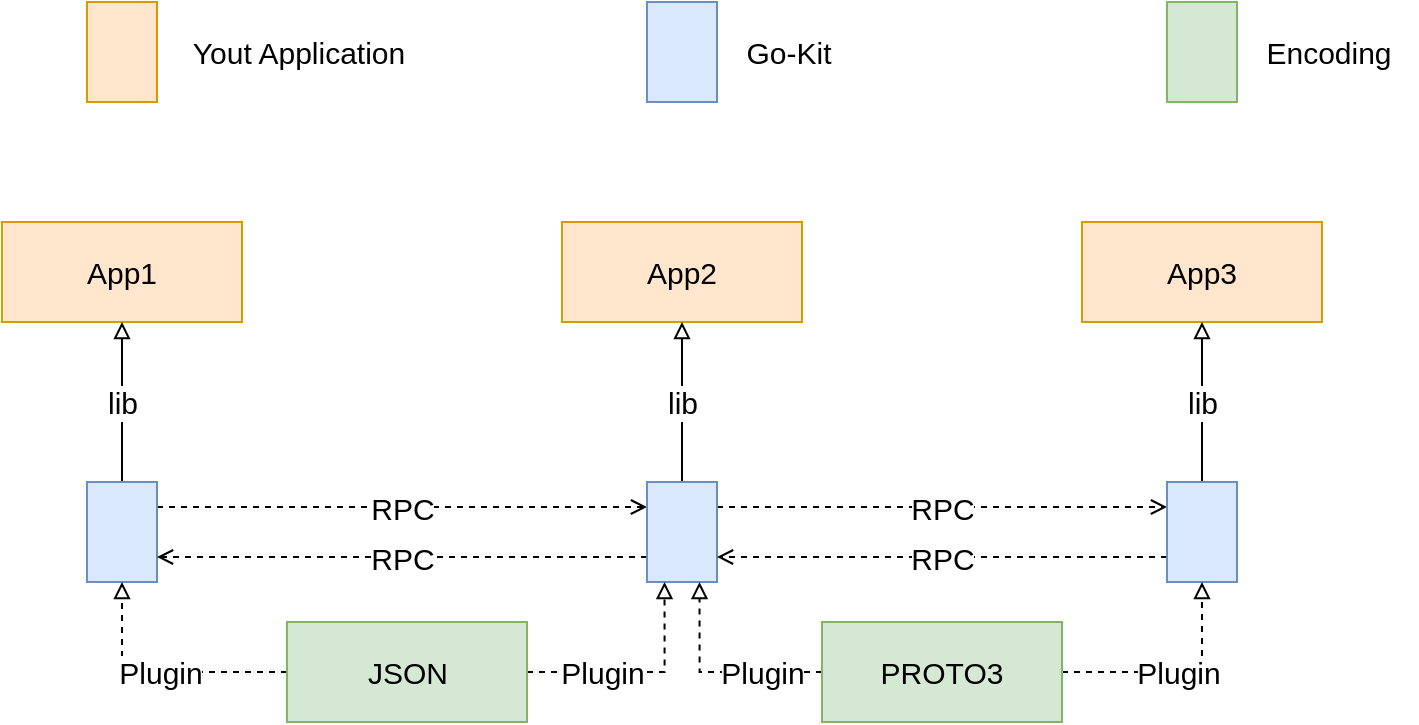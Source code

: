 <mxfile version="20.0.2" type="device" pages="3"><diagram id="E2gfrsOpQjifilbZrw2s" name="README"><mxGraphModel dx="1422" dy="775" grid="1" gridSize="10" guides="1" tooltips="1" connect="1" arrows="1" fold="1" page="1" pageScale="1" pageWidth="827" pageHeight="1169" math="0" shadow="0"><root><mxCell id="0"/><mxCell id="1" parent="0"/><mxCell id="7Rr8pOunTJffad2mOTP_-1" value="App1" style="rounded=0;whiteSpace=wrap;html=1;fontSize=15;fillColor=#ffe6cc;strokeColor=#d79b00;" parent="1" vertex="1"><mxGeometry x="40" y="460" width="120" height="50" as="geometry"/></mxCell><mxCell id="7Rr8pOunTJffad2mOTP_-2" value="App2" style="rounded=0;whiteSpace=wrap;html=1;fontSize=15;fillColor=#ffe6cc;strokeColor=#d79b00;" parent="1" vertex="1"><mxGeometry x="320" y="460" width="120" height="50" as="geometry"/></mxCell><mxCell id="7Rr8pOunTJffad2mOTP_-3" value="App3" style="rounded=0;whiteSpace=wrap;html=1;fontSize=15;fillColor=#ffe6cc;strokeColor=#d79b00;" parent="1" vertex="1"><mxGeometry x="580" y="460" width="120" height="50" as="geometry"/></mxCell><mxCell id="7Rr8pOunTJffad2mOTP_-4" value="" style="rounded=0;whiteSpace=wrap;html=1;fontSize=15;fillColor=#ffe6cc;strokeColor=#d79b00;" parent="1" vertex="1"><mxGeometry x="82.5" y="350" width="35" height="50" as="geometry"/></mxCell><mxCell id="7Rr8pOunTJffad2mOTP_-5" value="Yout Application" style="text;html=1;align=center;verticalAlign=middle;resizable=0;points=[];autosize=1;strokeColor=none;fillColor=none;fontSize=15;" parent="1" vertex="1"><mxGeometry x="122.5" y="360" width="130" height="30" as="geometry"/></mxCell><mxCell id="7Rr8pOunTJffad2mOTP_-7" value="" style="rounded=0;whiteSpace=wrap;html=1;fontSize=15;fillColor=#dae8fc;strokeColor=#6c8ebf;" parent="1" vertex="1"><mxGeometry x="362.5" y="350" width="35" height="50" as="geometry"/></mxCell><mxCell id="7Rr8pOunTJffad2mOTP_-8" value="Go-Kit" style="text;html=1;align=center;verticalAlign=middle;resizable=0;points=[];autosize=1;strokeColor=none;fillColor=none;fontSize=15;" parent="1" vertex="1"><mxGeometry x="397.5" y="360" width="70" height="30" as="geometry"/></mxCell><mxCell id="7Rr8pOunTJffad2mOTP_-12" value="lib" style="edgeStyle=orthogonalEdgeStyle;rounded=0;orthogonalLoop=1;jettySize=auto;html=1;exitX=0.5;exitY=0;exitDx=0;exitDy=0;entryX=0.5;entryY=1;entryDx=0;entryDy=0;fontSize=15;endArrow=block;endFill=0;" parent="1" source="7Rr8pOunTJffad2mOTP_-9" target="7Rr8pOunTJffad2mOTP_-1" edge="1"><mxGeometry relative="1" as="geometry"/></mxCell><mxCell id="7Rr8pOunTJffad2mOTP_-15" value="RPC" style="edgeStyle=orthogonalEdgeStyle;rounded=0;orthogonalLoop=1;jettySize=auto;html=1;exitX=1;exitY=0.25;exitDx=0;exitDy=0;entryX=0;entryY=0.25;entryDx=0;entryDy=0;fontSize=15;endArrow=open;endFill=0;dashed=1;" parent="1" source="7Rr8pOunTJffad2mOTP_-9" target="7Rr8pOunTJffad2mOTP_-10" edge="1"><mxGeometry relative="1" as="geometry"/></mxCell><mxCell id="7Rr8pOunTJffad2mOTP_-9" value="" style="rounded=0;whiteSpace=wrap;html=1;fontSize=15;fillColor=#dae8fc;strokeColor=#6c8ebf;" parent="1" vertex="1"><mxGeometry x="82.5" y="590" width="35" height="50" as="geometry"/></mxCell><mxCell id="7Rr8pOunTJffad2mOTP_-13" value="lib" style="edgeStyle=orthogonalEdgeStyle;rounded=0;orthogonalLoop=1;jettySize=auto;html=1;exitX=0.5;exitY=0;exitDx=0;exitDy=0;fontSize=15;endArrow=block;endFill=0;" parent="1" source="7Rr8pOunTJffad2mOTP_-10" target="7Rr8pOunTJffad2mOTP_-2" edge="1"><mxGeometry relative="1" as="geometry"/></mxCell><mxCell id="7Rr8pOunTJffad2mOTP_-16" value="RPC" style="edgeStyle=orthogonalEdgeStyle;rounded=0;orthogonalLoop=1;jettySize=auto;html=1;exitX=0;exitY=0.75;exitDx=0;exitDy=0;entryX=1;entryY=0.75;entryDx=0;entryDy=0;dashed=1;fontSize=15;endArrow=open;endFill=0;" parent="1" source="7Rr8pOunTJffad2mOTP_-10" target="7Rr8pOunTJffad2mOTP_-9" edge="1"><mxGeometry relative="1" as="geometry"/></mxCell><mxCell id="7Rr8pOunTJffad2mOTP_-17" value="RPC" style="edgeStyle=orthogonalEdgeStyle;rounded=0;orthogonalLoop=1;jettySize=auto;html=1;exitX=1;exitY=0.25;exitDx=0;exitDy=0;entryX=0;entryY=0.25;entryDx=0;entryDy=0;dashed=1;fontSize=15;endArrow=open;endFill=0;" parent="1" source="7Rr8pOunTJffad2mOTP_-10" target="7Rr8pOunTJffad2mOTP_-11" edge="1"><mxGeometry relative="1" as="geometry"/></mxCell><mxCell id="7Rr8pOunTJffad2mOTP_-10" value="" style="rounded=0;whiteSpace=wrap;html=1;fontSize=15;fillColor=#dae8fc;strokeColor=#6c8ebf;" parent="1" vertex="1"><mxGeometry x="362.5" y="590" width="35" height="50" as="geometry"/></mxCell><mxCell id="7Rr8pOunTJffad2mOTP_-14" value="lib" style="edgeStyle=orthogonalEdgeStyle;rounded=0;orthogonalLoop=1;jettySize=auto;html=1;exitX=0.5;exitY=0;exitDx=0;exitDy=0;entryX=0.5;entryY=1;entryDx=0;entryDy=0;fontSize=15;endArrow=block;endFill=0;" parent="1" source="7Rr8pOunTJffad2mOTP_-11" target="7Rr8pOunTJffad2mOTP_-3" edge="1"><mxGeometry relative="1" as="geometry"/></mxCell><mxCell id="7Rr8pOunTJffad2mOTP_-18" value="RPC" style="edgeStyle=orthogonalEdgeStyle;rounded=0;orthogonalLoop=1;jettySize=auto;html=1;exitX=0;exitY=0.75;exitDx=0;exitDy=0;entryX=1;entryY=0.75;entryDx=0;entryDy=0;dashed=1;fontSize=15;endArrow=open;endFill=0;" parent="1" source="7Rr8pOunTJffad2mOTP_-11" target="7Rr8pOunTJffad2mOTP_-10" edge="1"><mxGeometry relative="1" as="geometry"/></mxCell><mxCell id="7Rr8pOunTJffad2mOTP_-11" value="" style="rounded=0;whiteSpace=wrap;html=1;fontSize=15;fillColor=#dae8fc;strokeColor=#6c8ebf;" parent="1" vertex="1"><mxGeometry x="622.5" y="590" width="35" height="50" as="geometry"/></mxCell><mxCell id="7Rr8pOunTJffad2mOTP_-25" value="Plugin" style="edgeStyle=orthogonalEdgeStyle;rounded=0;orthogonalLoop=1;jettySize=auto;html=1;exitX=1;exitY=0.5;exitDx=0;exitDy=0;entryX=0.25;entryY=1;entryDx=0;entryDy=0;dashed=1;fontSize=15;endArrow=block;endFill=0;" parent="1" source="7Rr8pOunTJffad2mOTP_-20" target="7Rr8pOunTJffad2mOTP_-10" edge="1"><mxGeometry x="-0.341" relative="1" as="geometry"><mxPoint as="offset"/></mxGeometry></mxCell><mxCell id="7Rr8pOunTJffad2mOTP_-28" value="Plugin" style="edgeStyle=orthogonalEdgeStyle;rounded=0;orthogonalLoop=1;jettySize=auto;html=1;exitX=0;exitY=0.5;exitDx=0;exitDy=0;entryX=0.5;entryY=1;entryDx=0;entryDy=0;dashed=1;fontSize=15;endArrow=block;endFill=0;" parent="1" source="7Rr8pOunTJffad2mOTP_-20" target="7Rr8pOunTJffad2mOTP_-9" edge="1"><mxGeometry relative="1" as="geometry"/></mxCell><mxCell id="7Rr8pOunTJffad2mOTP_-20" value="JSON" style="rounded=0;whiteSpace=wrap;html=1;fontSize=15;fillColor=#d5e8d4;strokeColor=#82b366;" parent="1" vertex="1"><mxGeometry x="182.5" y="660" width="120" height="50" as="geometry"/></mxCell><mxCell id="7Rr8pOunTJffad2mOTP_-26" value="Plugin" style="edgeStyle=orthogonalEdgeStyle;rounded=0;orthogonalLoop=1;jettySize=auto;html=1;exitX=0;exitY=0.5;exitDx=0;exitDy=0;entryX=0.75;entryY=1;entryDx=0;entryDy=0;dashed=1;fontSize=15;endArrow=block;endFill=0;" parent="1" source="7Rr8pOunTJffad2mOTP_-21" target="7Rr8pOunTJffad2mOTP_-10" edge="1"><mxGeometry x="-0.435" relative="1" as="geometry"><mxPoint as="offset"/></mxGeometry></mxCell><mxCell id="7Rr8pOunTJffad2mOTP_-27" value="Plugin" style="edgeStyle=orthogonalEdgeStyle;rounded=0;orthogonalLoop=1;jettySize=auto;html=1;exitX=1;exitY=0.5;exitDx=0;exitDy=0;dashed=1;fontSize=15;endArrow=block;endFill=0;" parent="1" source="7Rr8pOunTJffad2mOTP_-21" target="7Rr8pOunTJffad2mOTP_-11" edge="1"><mxGeometry relative="1" as="geometry"/></mxCell><mxCell id="7Rr8pOunTJffad2mOTP_-21" value="PROTO3" style="rounded=0;whiteSpace=wrap;html=1;fontSize=15;fillColor=#d5e8d4;strokeColor=#82b366;" parent="1" vertex="1"><mxGeometry x="450" y="660" width="120" height="50" as="geometry"/></mxCell><mxCell id="7Rr8pOunTJffad2mOTP_-22" value="" style="rounded=0;whiteSpace=wrap;html=1;fontSize=15;fillColor=#d5e8d4;strokeColor=#82b366;" parent="1" vertex="1"><mxGeometry x="622.5" y="350" width="35" height="50" as="geometry"/></mxCell><mxCell id="7Rr8pOunTJffad2mOTP_-23" value="Encoding" style="text;html=1;align=center;verticalAlign=middle;resizable=0;points=[];autosize=1;strokeColor=none;fillColor=none;fontSize=15;" parent="1" vertex="1"><mxGeometry x="657.5" y="360" width="90" height="30" as="geometry"/></mxCell></root></mxGraphModel></diagram><diagram id="tXKjlMoY9OO0CKo1UEwu" name="StringSVC"><mxGraphModel dx="2249" dy="716" grid="1" gridSize="10" guides="1" tooltips="1" connect="1" arrows="1" fold="1" page="1" pageScale="1" pageWidth="827" pageHeight="1169" math="0" shadow="0"><root><mxCell id="0"/><mxCell id="1" parent="0"/><mxCell id="O9JobuJsX6wNiDV-Lh7c-1" value="StringService" style="rounded=0;whiteSpace=wrap;html=1;dashed=1;fontSize=16;" vertex="1" parent="1"><mxGeometry x="350" y="370" width="120" height="50" as="geometry"/></mxCell><mxCell id="O9JobuJsX6wNiDV-Lh7c-3" style="edgeStyle=orthogonalEdgeStyle;rounded=0;orthogonalLoop=1;jettySize=auto;html=1;exitX=0;exitY=0.5;exitDx=0;exitDy=0;fontSize=16;endArrow=block;endFill=1;" edge="1" parent="1" source="O9JobuJsX6wNiDV-Lh7c-2" target="O9JobuJsX6wNiDV-Lh7c-1"><mxGeometry relative="1" as="geometry"/></mxCell><mxCell id="O9JobuJsX6wNiDV-Lh7c-2" value="stringService" style="rounded=0;whiteSpace=wrap;html=1;fontSize=16;" vertex="1" parent="1"><mxGeometry x="579" y="370" width="120" height="50" as="geometry"/></mxCell><mxCell id="O9JobuJsX6wNiDV-Lh7c-6" style="edgeStyle=orthogonalEdgeStyle;rounded=0;orthogonalLoop=1;jettySize=auto;html=1;exitX=1;exitY=0.5;exitDx=0;exitDy=0;entryX=0;entryY=0.5;entryDx=0;entryDy=0;fontSize=16;endArrow=open;endFill=0;" edge="1" parent="1" source="O9JobuJsX6wNiDV-Lh7c-5" target="O9JobuJsX6wNiDV-Lh7c-1"><mxGeometry relative="1" as="geometry"/></mxCell><mxCell id="O9JobuJsX6wNiDV-Lh7c-11" value="define" style="edgeStyle=orthogonalEdgeStyle;rounded=0;orthogonalLoop=1;jettySize=auto;html=1;exitX=0.5;exitY=0;exitDx=0;exitDy=0;entryX=0.5;entryY=1;entryDx=0;entryDy=0;fontSize=16;endArrow=open;endFill=0;strokeWidth=2;dashed=1;strokeColor=#0000FF;fontStyle=1;fontColor=#0000FF;" edge="1" parent="1" source="O9JobuJsX6wNiDV-Lh7c-5" target="O9JobuJsX6wNiDV-Lh7c-7"><mxGeometry relative="1" as="geometry"/></mxCell><mxCell id="O9JobuJsX6wNiDV-Lh7c-12" value="define" style="edgeStyle=orthogonalEdgeStyle;rounded=0;orthogonalLoop=1;jettySize=auto;html=1;exitX=0.5;exitY=1;exitDx=0;exitDy=0;fontSize=16;endArrow=open;endFill=0;strokeWidth=2;dashed=1;strokeColor=#0000FF;fontStyle=1;fontColor=#0000FF;" edge="1" parent="1" source="O9JobuJsX6wNiDV-Lh7c-5" target="O9JobuJsX6wNiDV-Lh7c-9"><mxGeometry relative="1" as="geometry"/></mxCell><mxCell id="O9JobuJsX6wNiDV-Lh7c-19" value="wrapper" style="edgeStyle=orthogonalEdgeStyle;rounded=0;orthogonalLoop=1;jettySize=auto;html=1;exitX=0;exitY=0.5;exitDx=0;exitDy=0;fontSize=16;endArrow=open;endFill=0;dashed=1;strokeWidth=2;fillColor=#dae8fc;strokeColor=#0000FF;fontStyle=1;fontColor=#0000FF;" edge="1" parent="1" source="O9JobuJsX6wNiDV-Lh7c-5" target="O9JobuJsX6wNiDV-Lh7c-10"><mxGeometry relative="1" as="geometry"/></mxCell><mxCell id="O9JobuJsX6wNiDV-Lh7c-5" value="Count" style="rounded=0;whiteSpace=wrap;html=1;dashed=1;fontSize=16;shadow=1;" vertex="1" parent="1"><mxGeometry x="140" y="370" width="120" height="50" as="geometry"/></mxCell><mxCell id="O9JobuJsX6wNiDV-Lh7c-15" style="edgeStyle=orthogonalEdgeStyle;rounded=0;orthogonalLoop=1;jettySize=auto;html=1;exitX=0;exitY=0.5;exitDx=0;exitDy=0;fontSize=16;endArrow=open;endFill=0;" edge="1" parent="1" source="O9JobuJsX6wNiDV-Lh7c-7" target="O9JobuJsX6wNiDV-Lh7c-13"><mxGeometry relative="1" as="geometry"/></mxCell><mxCell id="O9JobuJsX6wNiDV-Lh7c-7" value="countRequest" style="rounded=0;whiteSpace=wrap;html=1;fontSize=16;shadow=0;" vertex="1" parent="1"><mxGeometry x="140" y="240" width="120" height="50" as="geometry"/></mxCell><mxCell id="O9JobuJsX6wNiDV-Lh7c-16" style="edgeStyle=orthogonalEdgeStyle;rounded=0;orthogonalLoop=1;jettySize=auto;html=1;exitX=0;exitY=0.5;exitDx=0;exitDy=0;entryX=1;entryY=0.5;entryDx=0;entryDy=0;fontSize=16;endArrow=open;endFill=0;" edge="1" parent="1" source="O9JobuJsX6wNiDV-Lh7c-9" target="O9JobuJsX6wNiDV-Lh7c-14"><mxGeometry relative="1" as="geometry"/></mxCell><mxCell id="O9JobuJsX6wNiDV-Lh7c-9" value="countResponse" style="rounded=0;whiteSpace=wrap;html=1;fontSize=16;shadow=0;" vertex="1" parent="1"><mxGeometry x="140" y="500" width="120" height="50" as="geometry"/></mxCell><mxCell id="O9JobuJsX6wNiDV-Lh7c-18" style="edgeStyle=orthogonalEdgeStyle;rounded=0;orthogonalLoop=1;jettySize=auto;html=1;exitX=0.5;exitY=1;exitDx=0;exitDy=0;entryX=0.5;entryY=0;entryDx=0;entryDy=0;fontSize=16;endArrow=open;endFill=0;" edge="1" parent="1" source="O9JobuJsX6wNiDV-Lh7c-10" target="O9JobuJsX6wNiDV-Lh7c-14"><mxGeometry relative="1" as="geometry"/></mxCell><mxCell id="O9JobuJsX6wNiDV-Lh7c-23" style="edgeStyle=orthogonalEdgeStyle;rounded=0;orthogonalLoop=1;jettySize=auto;html=1;exitX=0;exitY=0.5;exitDx=0;exitDy=0;entryX=1;entryY=0.5;entryDx=0;entryDy=0;dashed=1;fontSize=16;fontColor=#0000FF;endArrow=open;endFill=0;strokeWidth=2;" edge="1" parent="1" source="O9JobuJsX6wNiDV-Lh7c-10" target="O9JobuJsX6wNiDV-Lh7c-22"><mxGeometry relative="1" as="geometry"/></mxCell><mxCell id="O9JobuJsX6wNiDV-Lh7c-10" value="Endpoint" style="rounded=0;whiteSpace=wrap;html=1;fontSize=16;shadow=0;" vertex="1" parent="1"><mxGeometry x="-90" y="370" width="120" height="50" as="geometry"/></mxCell><mxCell id="O9JobuJsX6wNiDV-Lh7c-17" style="edgeStyle=orthogonalEdgeStyle;rounded=0;orthogonalLoop=1;jettySize=auto;html=1;exitX=0.5;exitY=1;exitDx=0;exitDy=0;entryX=0.5;entryY=0;entryDx=0;entryDy=0;fontSize=16;endArrow=open;endFill=0;" edge="1" parent="1" source="O9JobuJsX6wNiDV-Lh7c-13" target="O9JobuJsX6wNiDV-Lh7c-10"><mxGeometry relative="1" as="geometry"/></mxCell><mxCell id="O9JobuJsX6wNiDV-Lh7c-13" value="interface{}" style="rounded=0;whiteSpace=wrap;html=1;shadow=0;fontSize=16;dashed=1;" vertex="1" parent="1"><mxGeometry x="-75" y="240" width="90" height="50" as="geometry"/></mxCell><mxCell id="O9JobuJsX6wNiDV-Lh7c-14" value="interface{}" style="rounded=0;whiteSpace=wrap;html=1;shadow=0;fontSize=16;dashed=1;" vertex="1" parent="1"><mxGeometry x="-75" y="500" width="90" height="50" as="geometry"/></mxCell><mxCell id="O9JobuJsX6wNiDV-Lh7c-22" value="Transport" style="rounded=0;whiteSpace=wrap;html=1;shadow=0;dashed=1;fontSize=16;" vertex="1" parent="1"><mxGeometry x="-290" y="367.5" width="120" height="55" as="geometry"/></mxCell><mxCell id="O9JobuJsX6wNiDV-Lh7c-24" value="handler" style="text;html=1;align=center;verticalAlign=middle;resizable=0;points=[];autosize=1;fontSize=16;" vertex="1" parent="1"><mxGeometry x="-290" y="340" width="80" height="30" as="geometry"/></mxCell><mxCell id="O9JobuJsX6wNiDV-Lh7c-25" value="server" style="text;html=1;align=center;verticalAlign=middle;resizable=0;points=[];autosize=1;fontSize=16;" vertex="1" parent="1"><mxGeometry x="-290" y="420" width="70" height="30" as="geometry"/></mxCell></root></mxGraphModel></diagram><diagram id="LBo5aLbZITzjrTliuREA" name="MiddleWare"><mxGraphModel dx="1422" dy="716" grid="1" gridSize="10" guides="1" tooltips="1" connect="1" arrows="1" fold="1" page="1" pageScale="1" pageWidth="827" pageHeight="1169" math="0" shadow="0"><root><mxCell id="0"/><mxCell id="1" parent="0"/><mxCell id="BzaUP_JWxFg1uoyBpGCr-4" value="" style="shape=partialRectangle;whiteSpace=wrap;html=1;left=0;right=0;fillColor=#fff2cc;shadow=0;fontSize=16;strokeColor=#d6b656;" vertex="1" parent="1"><mxGeometry x="370" y="335" width="120" height="60" as="geometry"/></mxCell><mxCell id="BzaUP_JWxFg1uoyBpGCr-7" value="" style="rounded=0;whiteSpace=wrap;html=1;shadow=0;fontSize=16;dashed=1;fillColor=#fff2cc;strokeColor=#d6b656;" vertex="1" parent="1"><mxGeometry x="550" y="320" width="160" height="90" as="geometry"/></mxCell><mxCell id="BzaUP_JWxFg1uoyBpGCr-3" style="edgeStyle=orthogonalEdgeStyle;rounded=0;orthogonalLoop=1;jettySize=auto;html=1;exitX=1;exitY=0.5;exitDx=0;exitDy=0;entryX=0;entryY=0.5;entryDx=0;entryDy=0;dashed=1;fontSize=16;fontColor=default;endArrow=open;endFill=0;strokeColor=default;strokeWidth=1;" edge="1" parent="1" source="BzaUP_JWxFg1uoyBpGCr-1" target="BzaUP_JWxFg1uoyBpGCr-2"><mxGeometry relative="1" as="geometry"/></mxCell><mxCell id="BzaUP_JWxFg1uoyBpGCr-1" value="Endpoint" style="rounded=0;whiteSpace=wrap;html=1;shadow=0;dashed=1;fontSize=16;fillColor=#ffe6cc;strokeColor=#d79b00;" vertex="1" parent="1"><mxGeometry x="180" y="340" width="120" height="50" as="geometry"/></mxCell><mxCell id="BzaUP_JWxFg1uoyBpGCr-2" value="Endpoint" style="rounded=0;whiteSpace=wrap;html=1;shadow=0;dashed=1;fontSize=16;fillColor=#ffe6cc;strokeColor=#d79b00;" vertex="1" parent="1"><mxGeometry x="570" y="340" width="120" height="50" as="geometry"/></mxCell><mxCell id="BzaUP_JWxFg1uoyBpGCr-6" value="LogMiddleWare" style="text;html=1;align=center;verticalAlign=middle;resizable=0;points=[];autosize=1;strokeColor=none;fillColor=none;fontSize=16;fontColor=default;" vertex="1" parent="1"><mxGeometry x="365" y="305" width="130" height="30" as="geometry"/></mxCell></root></mxGraphModel></diagram></mxfile>